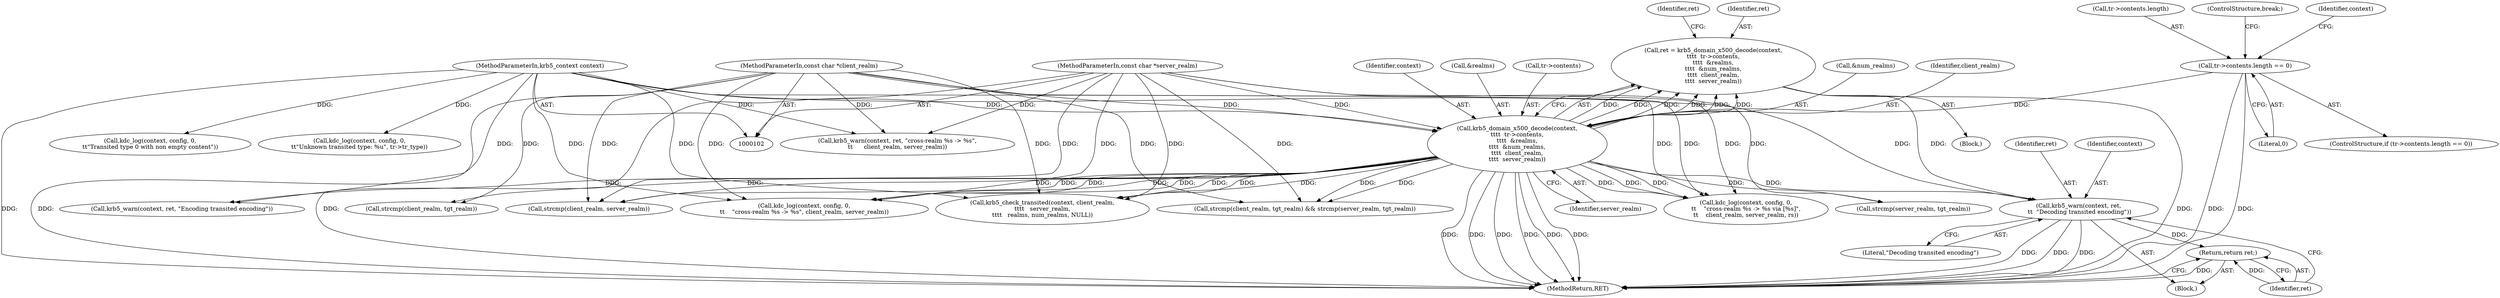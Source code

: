 digraph "0_heimdal_b1e699103f08d6a0ca46a122193c9da65f6cf837@API" {
"1000155" [label="(Call,ret = krb5_domain_x500_decode(context,\n\t\t\t\t  tr->contents,\n\t\t\t\t  &realms,\n\t\t\t\t  &num_realms,\n\t\t\t\t  client_realm,\n\t\t\t\t  server_realm))"];
"1000157" [label="(Call,krb5_domain_x500_decode(context,\n\t\t\t\t  tr->contents,\n\t\t\t\t  &realms,\n\t\t\t\t  &num_realms,\n\t\t\t\t  client_realm,\n\t\t\t\t  server_realm))"];
"1000103" [label="(MethodParameterIn,krb5_context context)"];
"1000129" [label="(Call,tr->contents.length == 0)"];
"1000108" [label="(MethodParameterIn,const char *client_realm)"];
"1000109" [label="(MethodParameterIn,const char *server_realm)"];
"1000171" [label="(Call,krb5_warn(context, ret,\n \t\t  \"Decoding transited encoding\"))"];
"1000175" [label="(Return,return ret;)"];
"1000345" [label="(Call,krb5_warn(context, ret, \"cross-realm %s -> %s\",\n\t\t      client_realm, server_realm))"];
"1000164" [label="(Call,&num_realms)"];
"1000401" [label="(MethodReturn,RET)"];
"1000176" [label="(Identifier,ret)"];
"1000169" [label="(Identifier,ret)"];
"1000174" [label="(Literal,\"Decoding transited encoding\")"];
"1000179" [label="(Call,strcmp(client_realm, tgt_realm))"];
"1000170" [label="(Block,)"];
"1000166" [label="(Identifier,client_realm)"];
"1000111" [label="(Block,)"];
"1000173" [label="(Identifier,ret)"];
"1000128" [label="(ControlStructure,if (tr->contents.length == 0))"];
"1000108" [label="(MethodParameterIn,const char *client_realm)"];
"1000249" [label="(Call,strcmp(client_realm, server_realm))"];
"1000158" [label="(Identifier,context)"];
"1000252" [label="(Call,kdc_log(context, config, 0,\n\t\t    \"cross-realm %s -> %s\", client_realm, server_realm))"];
"1000103" [label="(MethodParameterIn,krb5_context context)"];
"1000109" [label="(MethodParameterIn,const char *server_realm)"];
"1000335" [label="(Call,krb5_check_transited(context, client_realm,\n\t\t\t\t   server_realm,\n\t\t\t\t   realms, num_realms, NULL))"];
"1000379" [label="(Call,krb5_warn(context, ret, \"Encoding transited encoding\"))"];
"1000171" [label="(Call,krb5_warn(context, ret,\n \t\t  \"Decoding transited encoding\"))"];
"1000136" [label="(ControlStructure,break;)"];
"1000178" [label="(Call,strcmp(client_realm, tgt_realm) && strcmp(server_realm, tgt_realm))"];
"1000138" [label="(Identifier,context)"];
"1000129" [label="(Call,tr->contents.length == 0)"];
"1000167" [label="(Identifier,server_realm)"];
"1000162" [label="(Call,&realms)"];
"1000137" [label="(Call,kdc_log(context, config, 0,\n\t\t\"Transited type 0 with non empty content\"))"];
"1000155" [label="(Call,ret = krb5_domain_x500_decode(context,\n\t\t\t\t  tr->contents,\n\t\t\t\t  &realms,\n\t\t\t\t  &num_realms,\n\t\t\t\t  client_realm,\n\t\t\t\t  server_realm))"];
"1000130" [label="(Call,tr->contents.length)"];
"1000135" [label="(Literal,0)"];
"1000157" [label="(Call,krb5_domain_x500_decode(context,\n\t\t\t\t  tr->contents,\n\t\t\t\t  &realms,\n\t\t\t\t  &num_realms,\n\t\t\t\t  client_realm,\n\t\t\t\t  server_realm))"];
"1000156" [label="(Identifier,ret)"];
"1000175" [label="(Return,return ret;)"];
"1000320" [label="(Call,kdc_log(context, config, 0,\n\t\t    \"cross-realm %s -> %s via [%s]\",\n\t\t    client_realm, server_realm, rs))"];
"1000159" [label="(Call,tr->contents)"];
"1000182" [label="(Call,strcmp(server_realm, tgt_realm))"];
"1000172" [label="(Identifier,context)"];
"1000145" [label="(Call,kdc_log(context, config, 0,\n\t\t\"Unknown transited type: %u\", tr->tr_type))"];
"1000155" -> "1000111"  [label="AST: "];
"1000155" -> "1000157"  [label="CFG: "];
"1000156" -> "1000155"  [label="AST: "];
"1000157" -> "1000155"  [label="AST: "];
"1000169" -> "1000155"  [label="CFG: "];
"1000155" -> "1000401"  [label="DDG: "];
"1000157" -> "1000155"  [label="DDG: "];
"1000157" -> "1000155"  [label="DDG: "];
"1000157" -> "1000155"  [label="DDG: "];
"1000157" -> "1000155"  [label="DDG: "];
"1000157" -> "1000155"  [label="DDG: "];
"1000157" -> "1000155"  [label="DDG: "];
"1000155" -> "1000171"  [label="DDG: "];
"1000157" -> "1000167"  [label="CFG: "];
"1000158" -> "1000157"  [label="AST: "];
"1000159" -> "1000157"  [label="AST: "];
"1000162" -> "1000157"  [label="AST: "];
"1000164" -> "1000157"  [label="AST: "];
"1000166" -> "1000157"  [label="AST: "];
"1000167" -> "1000157"  [label="AST: "];
"1000157" -> "1000401"  [label="DDG: "];
"1000157" -> "1000401"  [label="DDG: "];
"1000157" -> "1000401"  [label="DDG: "];
"1000157" -> "1000401"  [label="DDG: "];
"1000157" -> "1000401"  [label="DDG: "];
"1000157" -> "1000401"  [label="DDG: "];
"1000103" -> "1000157"  [label="DDG: "];
"1000129" -> "1000157"  [label="DDG: "];
"1000108" -> "1000157"  [label="DDG: "];
"1000109" -> "1000157"  [label="DDG: "];
"1000157" -> "1000171"  [label="DDG: "];
"1000157" -> "1000178"  [label="DDG: "];
"1000157" -> "1000178"  [label="DDG: "];
"1000157" -> "1000179"  [label="DDG: "];
"1000157" -> "1000182"  [label="DDG: "];
"1000157" -> "1000249"  [label="DDG: "];
"1000157" -> "1000249"  [label="DDG: "];
"1000157" -> "1000252"  [label="DDG: "];
"1000157" -> "1000252"  [label="DDG: "];
"1000157" -> "1000252"  [label="DDG: "];
"1000157" -> "1000320"  [label="DDG: "];
"1000157" -> "1000320"  [label="DDG: "];
"1000157" -> "1000320"  [label="DDG: "];
"1000157" -> "1000335"  [label="DDG: "];
"1000157" -> "1000335"  [label="DDG: "];
"1000157" -> "1000335"  [label="DDG: "];
"1000157" -> "1000379"  [label="DDG: "];
"1000103" -> "1000102"  [label="AST: "];
"1000103" -> "1000401"  [label="DDG: "];
"1000103" -> "1000137"  [label="DDG: "];
"1000103" -> "1000145"  [label="DDG: "];
"1000103" -> "1000171"  [label="DDG: "];
"1000103" -> "1000252"  [label="DDG: "];
"1000103" -> "1000320"  [label="DDG: "];
"1000103" -> "1000335"  [label="DDG: "];
"1000103" -> "1000345"  [label="DDG: "];
"1000103" -> "1000379"  [label="DDG: "];
"1000129" -> "1000128"  [label="AST: "];
"1000129" -> "1000135"  [label="CFG: "];
"1000130" -> "1000129"  [label="AST: "];
"1000135" -> "1000129"  [label="AST: "];
"1000136" -> "1000129"  [label="CFG: "];
"1000138" -> "1000129"  [label="CFG: "];
"1000129" -> "1000401"  [label="DDG: "];
"1000129" -> "1000401"  [label="DDG: "];
"1000108" -> "1000102"  [label="AST: "];
"1000108" -> "1000401"  [label="DDG: "];
"1000108" -> "1000178"  [label="DDG: "];
"1000108" -> "1000179"  [label="DDG: "];
"1000108" -> "1000249"  [label="DDG: "];
"1000108" -> "1000252"  [label="DDG: "];
"1000108" -> "1000320"  [label="DDG: "];
"1000108" -> "1000335"  [label="DDG: "];
"1000108" -> "1000345"  [label="DDG: "];
"1000109" -> "1000102"  [label="AST: "];
"1000109" -> "1000401"  [label="DDG: "];
"1000109" -> "1000178"  [label="DDG: "];
"1000109" -> "1000182"  [label="DDG: "];
"1000109" -> "1000249"  [label="DDG: "];
"1000109" -> "1000252"  [label="DDG: "];
"1000109" -> "1000320"  [label="DDG: "];
"1000109" -> "1000335"  [label="DDG: "];
"1000109" -> "1000345"  [label="DDG: "];
"1000171" -> "1000170"  [label="AST: "];
"1000171" -> "1000174"  [label="CFG: "];
"1000172" -> "1000171"  [label="AST: "];
"1000173" -> "1000171"  [label="AST: "];
"1000174" -> "1000171"  [label="AST: "];
"1000176" -> "1000171"  [label="CFG: "];
"1000171" -> "1000401"  [label="DDG: "];
"1000171" -> "1000401"  [label="DDG: "];
"1000171" -> "1000401"  [label="DDG: "];
"1000171" -> "1000175"  [label="DDG: "];
"1000175" -> "1000170"  [label="AST: "];
"1000175" -> "1000176"  [label="CFG: "];
"1000176" -> "1000175"  [label="AST: "];
"1000401" -> "1000175"  [label="CFG: "];
"1000175" -> "1000401"  [label="DDG: "];
"1000176" -> "1000175"  [label="DDG: "];
}
